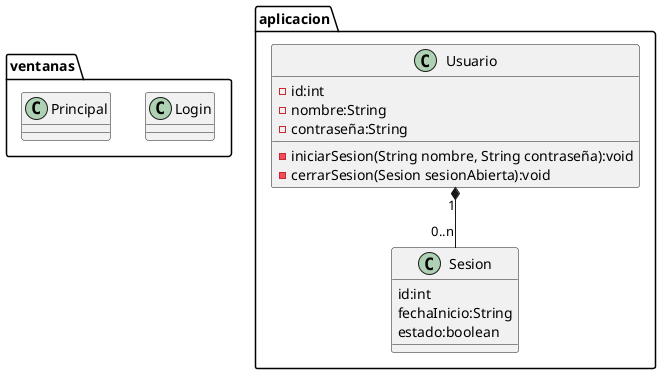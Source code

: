 @startuml clases

    package ventanas{

        Class Login{}
        Class Principal{}
    }

    package aplicacion{
        Class Usuario{
            -id:int
            -nombre:String
            -contraseña:String

            -iniciarSesion(String nombre, String contraseña):void
            -cerrarSesion(Sesion sesionAbierta):void
        }

        Class Sesion{
            id:int
            fechaInicio:String
            estado:boolean
        }

        Usuario "1" *-- "0..n" Sesion
    }

@enduml